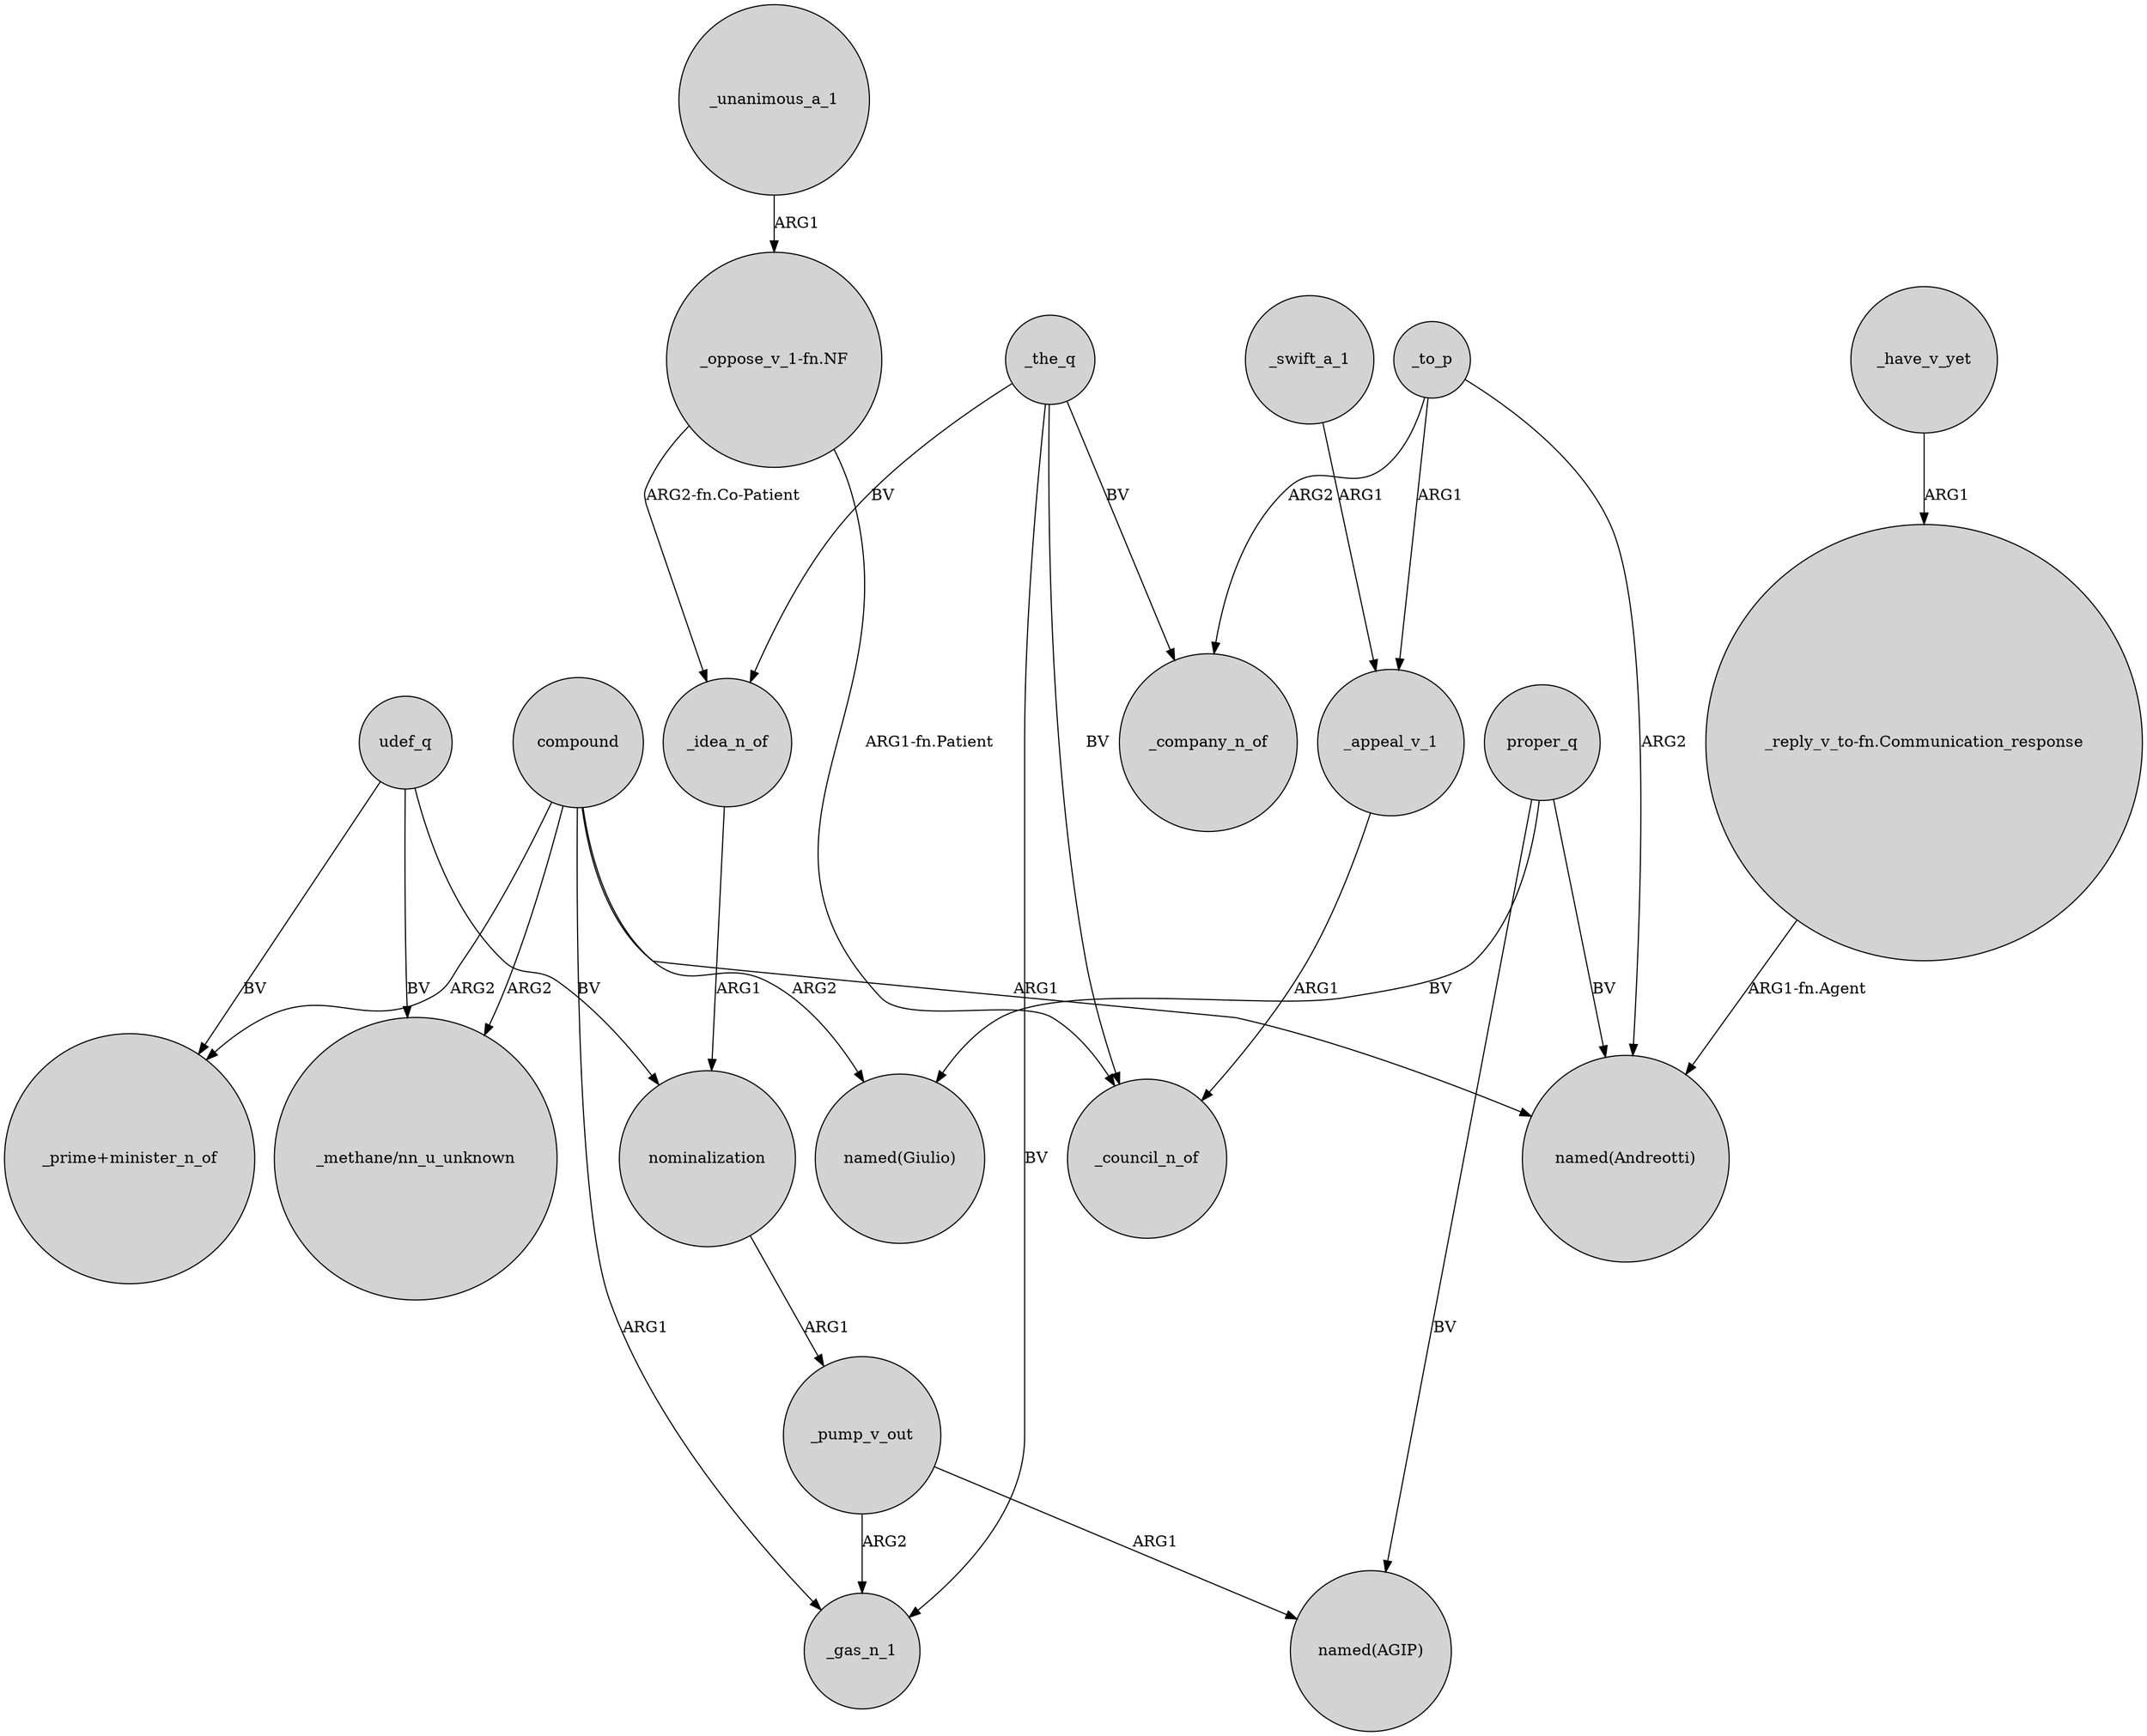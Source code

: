 digraph {
	node [shape=circle style=filled]
	_unanimous_a_1 -> "_oppose_v_1-fn.NF" [label=ARG1]
	_idea_n_of -> nominalization [label=ARG1]
	compound -> "_prime+minister_n_of" [label=ARG2]
	udef_q -> "_methane/nn_u_unknown" [label=BV]
	_the_q -> _gas_n_1 [label=BV]
	compound -> "_methane/nn_u_unknown" [label=ARG2]
	proper_q -> "named(AGIP)" [label=BV]
	_to_p -> _company_n_of [label=ARG2]
	"_reply_v_to-fn.Communication_response" -> "named(Andreotti)" [label="ARG1-fn.Agent"]
	proper_q -> "named(Giulio)" [label=BV]
	compound -> _gas_n_1 [label=ARG1]
	_the_q -> _company_n_of [label=BV]
	udef_q -> "_prime+minister_n_of" [label=BV]
	compound -> "named(Giulio)" [label=ARG2]
	_the_q -> _idea_n_of [label=BV]
	_swift_a_1 -> _appeal_v_1 [label=ARG1]
	compound -> "named(Andreotti)" [label=ARG1]
	_to_p -> "named(Andreotti)" [label=ARG2]
	"_oppose_v_1-fn.NF" -> _council_n_of [label="ARG1-fn.Patient"]
	"_oppose_v_1-fn.NF" -> _idea_n_of [label="ARG2-fn.Co-Patient"]
	udef_q -> nominalization [label=BV]
	_the_q -> _council_n_of [label=BV]
	_have_v_yet -> "_reply_v_to-fn.Communication_response" [label=ARG1]
	_pump_v_out -> "named(AGIP)" [label=ARG1]
	_pump_v_out -> _gas_n_1 [label=ARG2]
	_appeal_v_1 -> _council_n_of [label=ARG1]
	proper_q -> "named(Andreotti)" [label=BV]
	_to_p -> _appeal_v_1 [label=ARG1]
	nominalization -> _pump_v_out [label=ARG1]
}
